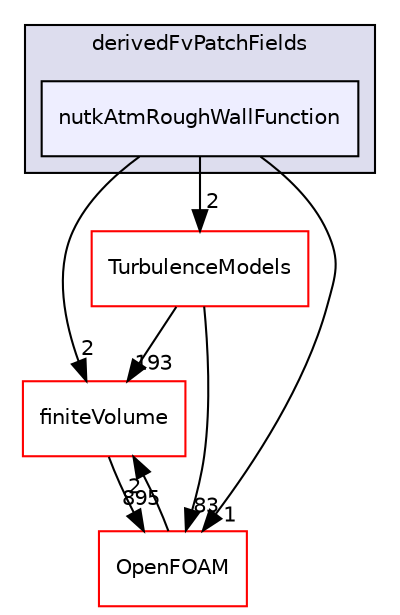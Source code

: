 digraph "src/atmosphericModels/derivedFvPatchFields/nutkAtmRoughWallFunction" {
  bgcolor=transparent;
  compound=true
  node [ fontsize="10", fontname="Helvetica"];
  edge [ labelfontsize="10", labelfontname="Helvetica"];
  subgraph clusterdir_e580a0489938542e853307e9226a419e {
    graph [ bgcolor="#ddddee", pencolor="black", label="derivedFvPatchFields" fontname="Helvetica", fontsize="10", URL="dir_e580a0489938542e853307e9226a419e.html"]
  dir_4c623b989320d64a73b388cf64c2b1ed [shape=box, label="nutkAtmRoughWallFunction", style="filled", fillcolor="#eeeeff", pencolor="black", URL="dir_4c623b989320d64a73b388cf64c2b1ed.html"];
  }
  dir_9bd15774b555cf7259a6fa18f99fe99b [shape=box label="finiteVolume" color="red" URL="dir_9bd15774b555cf7259a6fa18f99fe99b.html"];
  dir_1eda626aeac0f0ad2848c36acaa5d501 [shape=box label="TurbulenceModels" color="red" URL="dir_1eda626aeac0f0ad2848c36acaa5d501.html"];
  dir_c5473ff19b20e6ec4dfe5c310b3778a8 [shape=box label="OpenFOAM" color="red" URL="dir_c5473ff19b20e6ec4dfe5c310b3778a8.html"];
  dir_9bd15774b555cf7259a6fa18f99fe99b->dir_c5473ff19b20e6ec4dfe5c310b3778a8 [headlabel="895", labeldistance=1.5 headhref="dir_000814_002151.html"];
  dir_1eda626aeac0f0ad2848c36acaa5d501->dir_9bd15774b555cf7259a6fa18f99fe99b [headlabel="193", labeldistance=1.5 headhref="dir_002933_000814.html"];
  dir_1eda626aeac0f0ad2848c36acaa5d501->dir_c5473ff19b20e6ec4dfe5c310b3778a8 [headlabel="83", labeldistance=1.5 headhref="dir_002933_002151.html"];
  dir_c5473ff19b20e6ec4dfe5c310b3778a8->dir_9bd15774b555cf7259a6fa18f99fe99b [headlabel="2", labeldistance=1.5 headhref="dir_002151_000814.html"];
  dir_4c623b989320d64a73b388cf64c2b1ed->dir_9bd15774b555cf7259a6fa18f99fe99b [headlabel="2", labeldistance=1.5 headhref="dir_000506_000814.html"];
  dir_4c623b989320d64a73b388cf64c2b1ed->dir_1eda626aeac0f0ad2848c36acaa5d501 [headlabel="2", labeldistance=1.5 headhref="dir_000506_002933.html"];
  dir_4c623b989320d64a73b388cf64c2b1ed->dir_c5473ff19b20e6ec4dfe5c310b3778a8 [headlabel="1", labeldistance=1.5 headhref="dir_000506_002151.html"];
}
